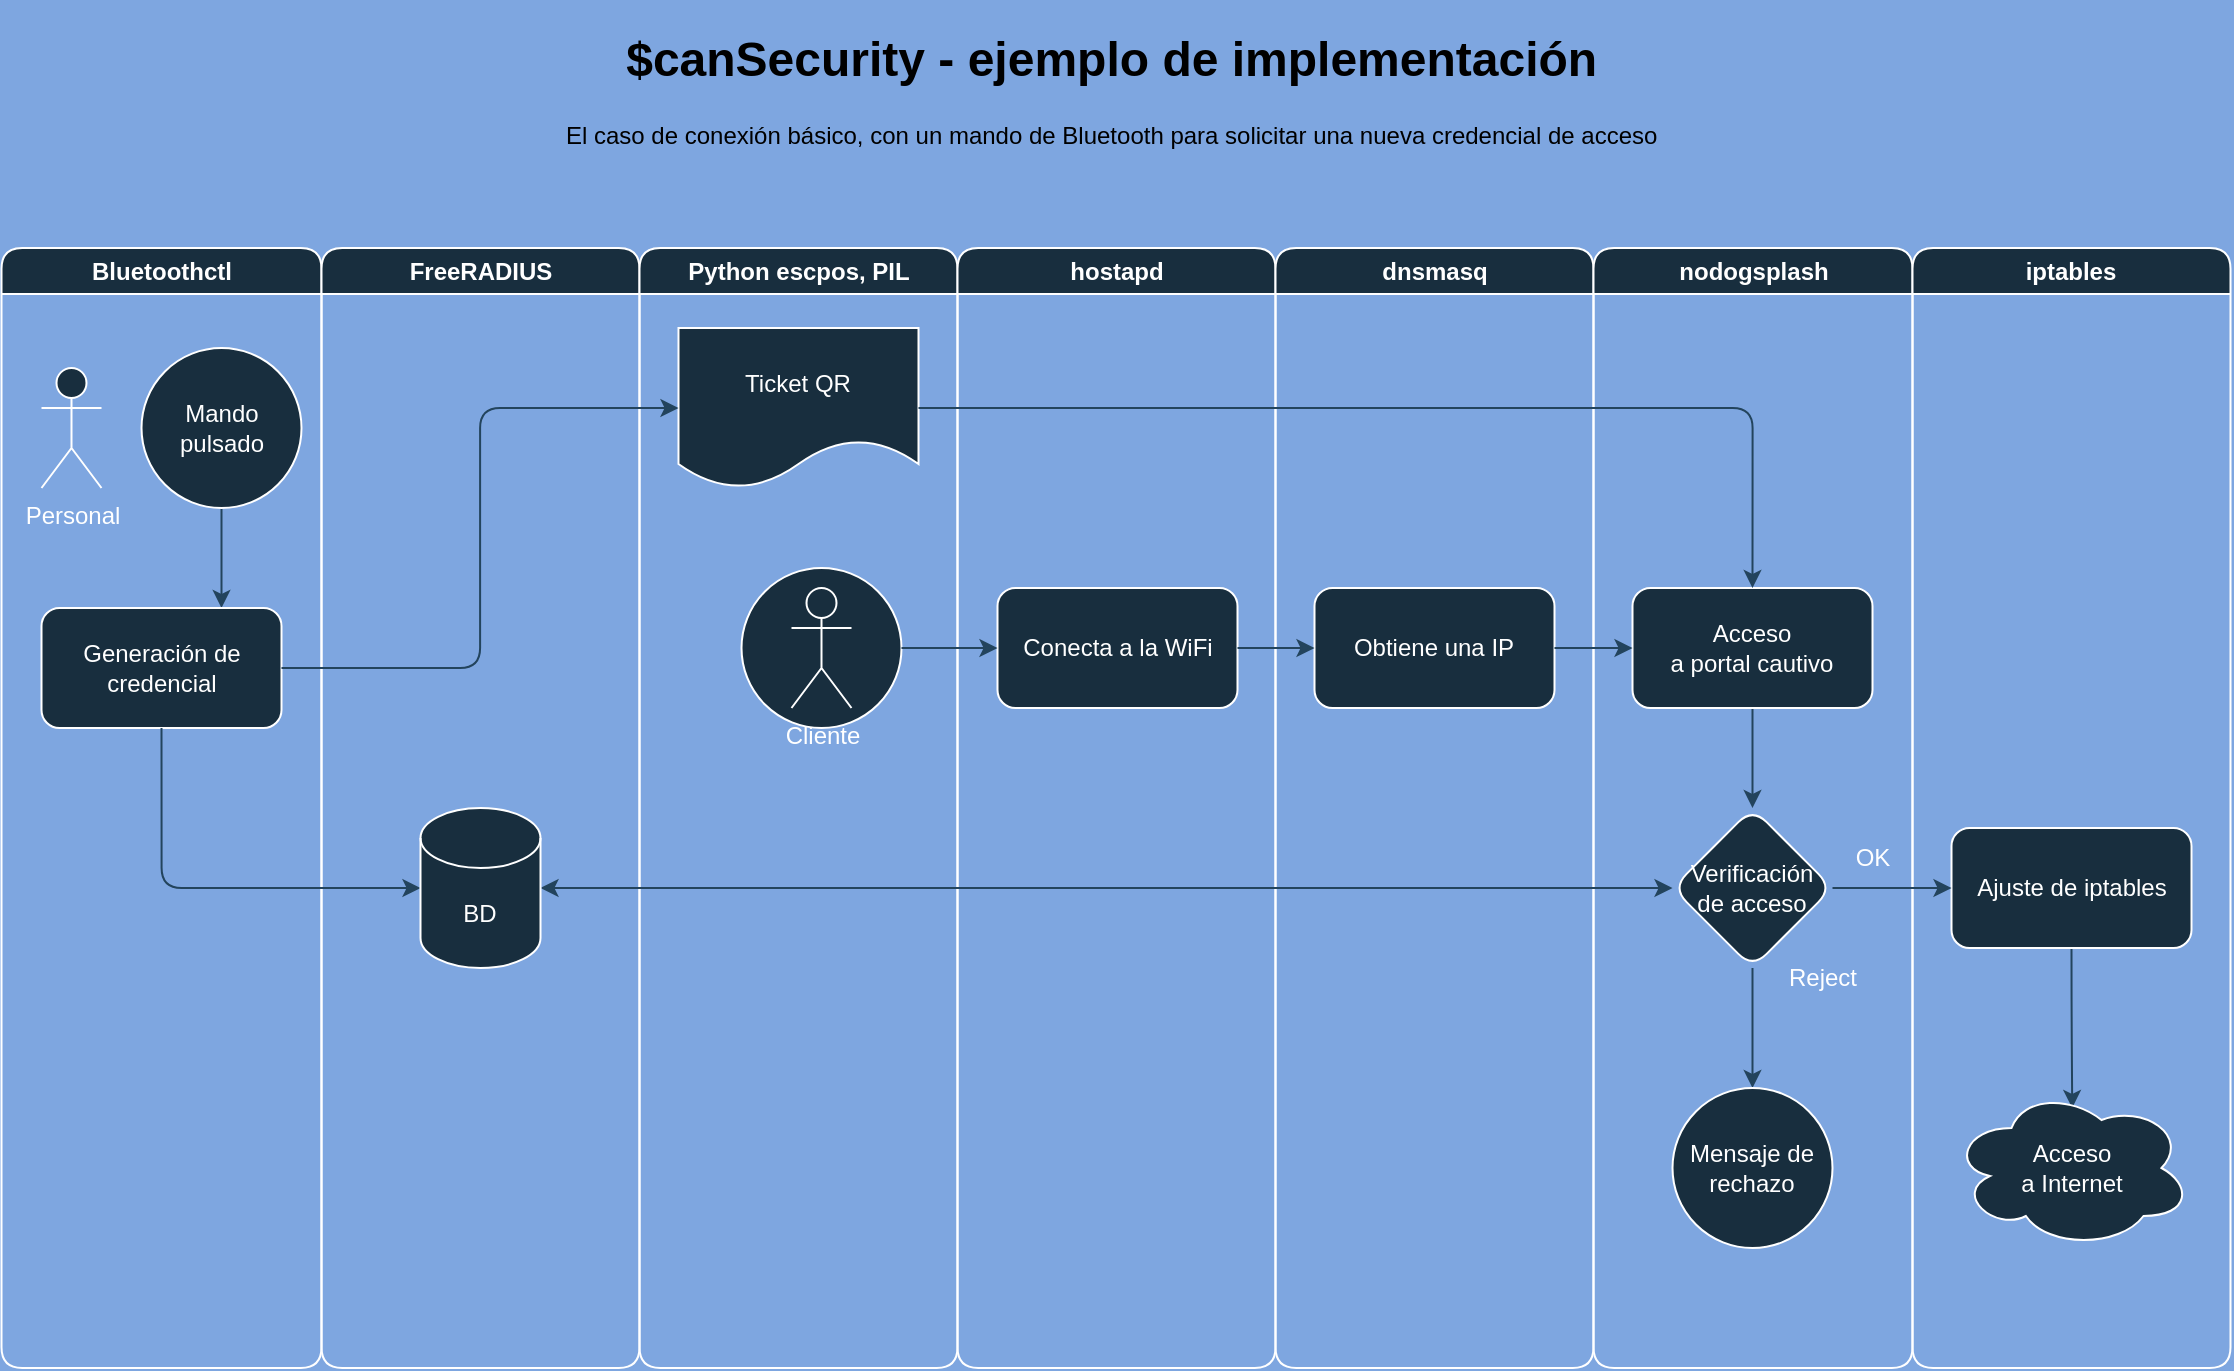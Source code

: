 <mxfile version="21.3.7" type="device">
  <diagram id="prtHgNgQTEPvFCAcTncT" name="Page-1">
    <mxGraphModel dx="1434" dy="788" grid="1" gridSize="10" guides="1" tooltips="1" connect="1" arrows="1" fold="1" page="1" pageScale="1" pageWidth="1169" pageHeight="827" background="#7EA6E0" math="0" shadow="0">
      <root>
        <mxCell id="0" />
        <mxCell id="1" parent="0" />
        <mxCell id="UhRguGdmt0HefPnRNSgS-1" value="Bluetoothctl" style="swimlane;whiteSpace=wrap;html=1;rounded=1;labelBackgroundColor=none;fillColor=#182E3E;strokeColor=#FFFFFF;fontColor=#FFFFFF;" vertex="1" parent="1">
          <mxGeometry x="27.75" y="134" width="160" height="560" as="geometry" />
        </mxCell>
        <mxCell id="UhRguGdmt0HefPnRNSgS-14" style="edgeStyle=orthogonalEdgeStyle;rounded=1;orthogonalLoop=1;jettySize=auto;html=1;exitX=0.5;exitY=1;exitDx=0;exitDy=0;entryX=0.75;entryY=0;entryDx=0;entryDy=0;labelBackgroundColor=none;strokeColor=#23445D;fontColor=default;" edge="1" parent="UhRguGdmt0HefPnRNSgS-1" source="UhRguGdmt0HefPnRNSgS-10" target="UhRguGdmt0HefPnRNSgS-17">
          <mxGeometry relative="1" as="geometry">
            <mxPoint x="80" y="170" as="targetPoint" />
          </mxGeometry>
        </mxCell>
        <mxCell id="UhRguGdmt0HefPnRNSgS-10" value="Mando pulsado" style="ellipse;whiteSpace=wrap;html=1;aspect=fixed;rounded=1;labelBackgroundColor=none;fillColor=#182E3E;strokeColor=#FFFFFF;fontColor=#FFFFFF;" vertex="1" parent="UhRguGdmt0HefPnRNSgS-1">
          <mxGeometry x="70" y="50" width="80" height="80" as="geometry" />
        </mxCell>
        <mxCell id="UhRguGdmt0HefPnRNSgS-17" value="Generación de credencial" style="rounded=1;whiteSpace=wrap;html=1;labelBackgroundColor=none;fillColor=#182E3E;strokeColor=#FFFFFF;fontColor=#FFFFFF;" vertex="1" parent="UhRguGdmt0HefPnRNSgS-1">
          <mxGeometry x="20" y="180" width="120" height="60" as="geometry" />
        </mxCell>
        <mxCell id="UhRguGdmt0HefPnRNSgS-30" value="Personal" style="shape=umlActor;verticalLabelPosition=bottom;verticalAlign=top;html=1;outlineConnect=0;rounded=1;labelBackgroundColor=none;fillColor=#182E3E;strokeColor=#FFFFFF;fontColor=#FFFFFF;" vertex="1" parent="UhRguGdmt0HefPnRNSgS-1">
          <mxGeometry x="20" y="60" width="30" height="60" as="geometry" />
        </mxCell>
        <mxCell id="UhRguGdmt0HefPnRNSgS-4" value="FreeRADIUS" style="swimlane;whiteSpace=wrap;html=1;rounded=1;labelBackgroundColor=none;fillColor=#182E3E;strokeColor=#FFFFFF;fontColor=#FFFFFF;" vertex="1" parent="1">
          <mxGeometry x="187.75" y="134" width="159" height="560" as="geometry" />
        </mxCell>
        <mxCell id="UhRguGdmt0HefPnRNSgS-5" value="Python escpos, PIL" style="swimlane;whiteSpace=wrap;html=1;rounded=1;labelBackgroundColor=none;fillColor=#182E3E;strokeColor=#FFFFFF;fontColor=#FFFFFF;" vertex="1" parent="1">
          <mxGeometry x="346.75" y="134" width="159" height="560" as="geometry" />
        </mxCell>
        <mxCell id="UhRguGdmt0HefPnRNSgS-11" value="Ticket QR" style="shape=document;whiteSpace=wrap;html=1;boundedLbl=1;rounded=1;labelBackgroundColor=none;fillColor=#182E3E;strokeColor=#FFFFFF;fontColor=#FFFFFF;" vertex="1" parent="UhRguGdmt0HefPnRNSgS-5">
          <mxGeometry x="19.5" y="40" width="120" height="80" as="geometry" />
        </mxCell>
        <mxCell id="UhRguGdmt0HefPnRNSgS-63" value="" style="ellipse;whiteSpace=wrap;html=1;aspect=fixed;rounded=1;labelBackgroundColor=none;fillColor=#182E3E;strokeColor=#FFFFFF;fontColor=#FFFFFF;" vertex="1" parent="UhRguGdmt0HefPnRNSgS-5">
          <mxGeometry x="51" y="160" width="80" height="80" as="geometry" />
        </mxCell>
        <mxCell id="UhRguGdmt0HefPnRNSgS-26" value="Cliente" style="shape=umlActor;verticalLabelPosition=bottom;verticalAlign=top;html=1;outlineConnect=0;rounded=1;labelBackgroundColor=none;fillColor=#182E3E;strokeColor=#FFFFFF;fontColor=#FFFFFF;" vertex="1" parent="UhRguGdmt0HefPnRNSgS-5">
          <mxGeometry x="76" y="170" width="30" height="60" as="geometry" />
        </mxCell>
        <mxCell id="UhRguGdmt0HefPnRNSgS-6" value="hostapd" style="swimlane;whiteSpace=wrap;html=1;startSize=23;rounded=1;labelBackgroundColor=none;fillColor=#182E3E;strokeColor=#FFFFFF;fontColor=#FFFFFF;" vertex="1" parent="1">
          <mxGeometry x="505.75" y="134" width="159" height="560" as="geometry" />
        </mxCell>
        <mxCell id="UhRguGdmt0HefPnRNSgS-23" value="Conecta a la WiFi" style="rounded=1;whiteSpace=wrap;html=1;labelBackgroundColor=none;fillColor=#182E3E;strokeColor=#FFFFFF;fontColor=#FFFFFF;" vertex="1" parent="UhRguGdmt0HefPnRNSgS-6">
          <mxGeometry x="20" y="170" width="120" height="60" as="geometry" />
        </mxCell>
        <mxCell id="UhRguGdmt0HefPnRNSgS-7" value="dnsmasq" style="swimlane;whiteSpace=wrap;html=1;startSize=23;rounded=1;labelBackgroundColor=none;fillColor=#182E3E;strokeColor=#FFFFFF;fontColor=#FFFFFF;" vertex="1" parent="1">
          <mxGeometry x="664.75" y="134" width="159" height="560" as="geometry" />
        </mxCell>
        <mxCell id="UhRguGdmt0HefPnRNSgS-24" value="Obtiene una IP" style="rounded=1;whiteSpace=wrap;html=1;labelBackgroundColor=none;fillColor=#182E3E;strokeColor=#FFFFFF;fontColor=#FFFFFF;" vertex="1" parent="UhRguGdmt0HefPnRNSgS-7">
          <mxGeometry x="19.5" y="170" width="120" height="60" as="geometry" />
        </mxCell>
        <mxCell id="UhRguGdmt0HefPnRNSgS-8" value="nodogsplash" style="swimlane;whiteSpace=wrap;html=1;startSize=23;rounded=1;labelBackgroundColor=none;fillColor=#182E3E;strokeColor=#FFFFFF;fontColor=#FFFFFF;" vertex="1" parent="1">
          <mxGeometry x="823.75" y="134" width="159.5" height="560" as="geometry" />
        </mxCell>
        <mxCell id="UhRguGdmt0HefPnRNSgS-61" value="" style="edgeStyle=orthogonalEdgeStyle;rounded=1;orthogonalLoop=1;jettySize=auto;html=1;labelBackgroundColor=none;strokeColor=#23445D;fontColor=default;" edge="1" parent="UhRguGdmt0HefPnRNSgS-8" source="UhRguGdmt0HefPnRNSgS-36" target="UhRguGdmt0HefPnRNSgS-60">
          <mxGeometry relative="1" as="geometry" />
        </mxCell>
        <mxCell id="UhRguGdmt0HefPnRNSgS-36" value="Verificación de acceso" style="rhombus;whiteSpace=wrap;html=1;rounded=1;labelBackgroundColor=none;fillColor=#182E3E;strokeColor=#FFFFFF;fontColor=#FFFFFF;" vertex="1" parent="UhRguGdmt0HefPnRNSgS-8">
          <mxGeometry x="39.5" y="280" width="80" height="80" as="geometry" />
        </mxCell>
        <mxCell id="UhRguGdmt0HefPnRNSgS-51" value="Reject" style="text;html=1;align=center;verticalAlign=middle;resizable=0;points=[];autosize=1;strokeColor=none;fillColor=none;rounded=1;labelBackgroundColor=none;fontColor=#FFFFFF;" vertex="1" parent="UhRguGdmt0HefPnRNSgS-8">
          <mxGeometry x="84" y="350" width="60" height="30" as="geometry" />
        </mxCell>
        <mxCell id="UhRguGdmt0HefPnRNSgS-52" value="OK" style="text;html=1;align=center;verticalAlign=middle;resizable=0;points=[];autosize=1;strokeColor=none;fillColor=none;rounded=1;labelBackgroundColor=none;fontColor=#FFFFFF;" vertex="1" parent="UhRguGdmt0HefPnRNSgS-8">
          <mxGeometry x="119.5" y="290" width="40" height="30" as="geometry" />
        </mxCell>
        <mxCell id="UhRguGdmt0HefPnRNSgS-58" style="edgeStyle=orthogonalEdgeStyle;rounded=1;orthogonalLoop=1;jettySize=auto;html=1;exitX=0.5;exitY=1;exitDx=0;exitDy=0;entryX=0.5;entryY=0;entryDx=0;entryDy=0;labelBackgroundColor=none;strokeColor=#23445D;fontColor=default;" edge="1" parent="UhRguGdmt0HefPnRNSgS-8" source="UhRguGdmt0HefPnRNSgS-55" target="UhRguGdmt0HefPnRNSgS-36">
          <mxGeometry relative="1" as="geometry" />
        </mxCell>
        <mxCell id="UhRguGdmt0HefPnRNSgS-55" value="Acceso &lt;br&gt;a portal cautivo" style="whiteSpace=wrap;html=1;rounded=1;labelBackgroundColor=none;fillColor=#182E3E;strokeColor=#FFFFFF;fontColor=#FFFFFF;" vertex="1" parent="UhRguGdmt0HefPnRNSgS-8">
          <mxGeometry x="19.5" y="170" width="120" height="60" as="geometry" />
        </mxCell>
        <mxCell id="UhRguGdmt0HefPnRNSgS-60" value="Mensaje de rechazo" style="ellipse;whiteSpace=wrap;html=1;rounded=1;labelBackgroundColor=none;fillColor=#182E3E;strokeColor=#FFFFFF;fontColor=#FFFFFF;" vertex="1" parent="UhRguGdmt0HefPnRNSgS-8">
          <mxGeometry x="39.5" y="420" width="80" height="80" as="geometry" />
        </mxCell>
        <mxCell id="UhRguGdmt0HefPnRNSgS-25" style="edgeStyle=orthogonalEdgeStyle;rounded=1;orthogonalLoop=1;jettySize=auto;html=1;exitX=1;exitY=0.5;exitDx=0;exitDy=0;entryX=0;entryY=0.5;entryDx=0;entryDy=0;labelBackgroundColor=none;strokeColor=#23445D;fontColor=default;" edge="1" parent="1" source="UhRguGdmt0HefPnRNSgS-17" target="UhRguGdmt0HefPnRNSgS-11">
          <mxGeometry relative="1" as="geometry">
            <mxPoint x="357.75" y="494" as="targetPoint" />
          </mxGeometry>
        </mxCell>
        <mxCell id="UhRguGdmt0HefPnRNSgS-32" value="" style="edgeStyle=orthogonalEdgeStyle;rounded=1;orthogonalLoop=1;jettySize=auto;html=1;exitX=0.5;exitY=1;exitDx=0;exitDy=0;entryX=0;entryY=0.5;entryDx=0;entryDy=0;labelBackgroundColor=none;strokeColor=#23445D;fontColor=default;" edge="1" parent="1" source="UhRguGdmt0HefPnRNSgS-17" target="UhRguGdmt0HefPnRNSgS-20">
          <mxGeometry relative="1" as="geometry">
            <mxPoint x="107.75" y="374" as="sourcePoint" />
            <mxPoint x="366.75" y="464" as="targetPoint" />
          </mxGeometry>
        </mxCell>
        <mxCell id="UhRguGdmt0HefPnRNSgS-65" style="edgeStyle=orthogonalEdgeStyle;rounded=1;orthogonalLoop=1;jettySize=auto;html=1;exitX=1;exitY=0.5;exitDx=0;exitDy=0;exitPerimeter=0;entryX=0;entryY=0.5;entryDx=0;entryDy=0;labelBackgroundColor=none;strokeColor=#23445D;fontColor=default;startArrow=classic;startFill=1;" edge="1" parent="1" source="UhRguGdmt0HefPnRNSgS-20" target="UhRguGdmt0HefPnRNSgS-36">
          <mxGeometry relative="1" as="geometry" />
        </mxCell>
        <mxCell id="UhRguGdmt0HefPnRNSgS-20" value="BD" style="shape=cylinder3;whiteSpace=wrap;html=1;boundedLbl=1;backgroundOutline=1;size=15;rounded=1;labelBackgroundColor=none;fillColor=#182E3E;strokeColor=#FFFFFF;fontColor=#FFFFFF;" vertex="1" parent="1">
          <mxGeometry x="237.25" y="414" width="60" height="80" as="geometry" />
        </mxCell>
        <mxCell id="UhRguGdmt0HefPnRNSgS-35" style="edgeStyle=orthogonalEdgeStyle;rounded=1;orthogonalLoop=1;jettySize=auto;html=1;exitX=1;exitY=0.5;exitDx=0;exitDy=0;entryX=0;entryY=0.5;entryDx=0;entryDy=0;labelBackgroundColor=none;strokeColor=#23445D;fontColor=default;" edge="1" parent="1" source="UhRguGdmt0HefPnRNSgS-23" target="UhRguGdmt0HefPnRNSgS-24">
          <mxGeometry relative="1" as="geometry" />
        </mxCell>
        <mxCell id="UhRguGdmt0HefPnRNSgS-56" value="" style="edgeStyle=orthogonalEdgeStyle;rounded=1;orthogonalLoop=1;jettySize=auto;html=1;labelBackgroundColor=none;strokeColor=#23445D;fontColor=default;" edge="1" parent="1" source="UhRguGdmt0HefPnRNSgS-24" target="UhRguGdmt0HefPnRNSgS-55">
          <mxGeometry relative="1" as="geometry" />
        </mxCell>
        <mxCell id="UhRguGdmt0HefPnRNSgS-9" value="iptables" style="swimlane;whiteSpace=wrap;html=1;startSize=23;rounded=1;labelBackgroundColor=none;fillColor=#182E3E;strokeColor=#FFFFFF;fontColor=#FFFFFF;" vertex="1" parent="1">
          <mxGeometry x="983.25" y="134" width="159" height="560" as="geometry" />
        </mxCell>
        <mxCell id="UhRguGdmt0HefPnRNSgS-50" style="edgeStyle=orthogonalEdgeStyle;rounded=1;orthogonalLoop=1;jettySize=auto;html=1;exitX=0.5;exitY=1;exitDx=0;exitDy=0;entryX=0.503;entryY=0.125;entryDx=0;entryDy=0;entryPerimeter=0;labelBackgroundColor=none;strokeColor=#23445D;fontColor=default;" edge="1" parent="UhRguGdmt0HefPnRNSgS-9" source="UhRguGdmt0HefPnRNSgS-40" target="UhRguGdmt0HefPnRNSgS-47">
          <mxGeometry relative="1" as="geometry" />
        </mxCell>
        <mxCell id="UhRguGdmt0HefPnRNSgS-40" value="Ajuste de iptables" style="whiteSpace=wrap;html=1;rounded=1;labelBackgroundColor=none;fillColor=#182E3E;strokeColor=#FFFFFF;fontColor=#FFFFFF;" vertex="1" parent="UhRguGdmt0HefPnRNSgS-9">
          <mxGeometry x="19.5" y="290" width="120" height="60" as="geometry" />
        </mxCell>
        <mxCell id="UhRguGdmt0HefPnRNSgS-47" value="Acceso&lt;br&gt;a Internet" style="ellipse;shape=cloud;whiteSpace=wrap;html=1;rounded=1;labelBackgroundColor=none;fillColor=#182E3E;strokeColor=#FFFFFF;fontColor=#FFFFFF;" vertex="1" parent="UhRguGdmt0HefPnRNSgS-9">
          <mxGeometry x="19.5" y="420" width="120" height="80" as="geometry" />
        </mxCell>
        <mxCell id="UhRguGdmt0HefPnRNSgS-57" style="edgeStyle=orthogonalEdgeStyle;rounded=1;orthogonalLoop=1;jettySize=auto;html=1;exitX=1;exitY=0.5;exitDx=0;exitDy=0;entryX=0.5;entryY=0;entryDx=0;entryDy=0;labelBackgroundColor=none;strokeColor=#23445D;fontColor=default;" edge="1" parent="1" source="UhRguGdmt0HefPnRNSgS-11" target="UhRguGdmt0HefPnRNSgS-55">
          <mxGeometry relative="1" as="geometry" />
        </mxCell>
        <mxCell id="UhRguGdmt0HefPnRNSgS-59" style="edgeStyle=orthogonalEdgeStyle;rounded=1;orthogonalLoop=1;jettySize=auto;html=1;exitX=1;exitY=0.5;exitDx=0;exitDy=0;entryX=0;entryY=0.5;entryDx=0;entryDy=0;labelBackgroundColor=none;strokeColor=#23445D;fontColor=default;" edge="1" parent="1" source="UhRguGdmt0HefPnRNSgS-36" target="UhRguGdmt0HefPnRNSgS-40">
          <mxGeometry relative="1" as="geometry" />
        </mxCell>
        <mxCell id="UhRguGdmt0HefPnRNSgS-64" style="edgeStyle=orthogonalEdgeStyle;rounded=1;orthogonalLoop=1;jettySize=auto;html=1;exitX=1;exitY=0.5;exitDx=0;exitDy=0;entryX=0;entryY=0.5;entryDx=0;entryDy=0;labelBackgroundColor=none;strokeColor=#23445D;fontColor=default;" edge="1" parent="1" source="UhRguGdmt0HefPnRNSgS-63" target="UhRguGdmt0HefPnRNSgS-23">
          <mxGeometry relative="1" as="geometry" />
        </mxCell>
        <mxCell id="UhRguGdmt0HefPnRNSgS-66" value="&lt;h1 style=&quot;text-align: center;&quot;&gt;$canSecurity - ejemplo de implementación&lt;/h1&gt;&lt;p&gt;El caso de conexión básico, con un mando de Bluetooth para solicitar una nueva credencial de acceso&lt;/p&gt;" style="text;html=1;spacing=5;spacingTop=-20;whiteSpace=wrap;overflow=hidden;rounded=0;" vertex="1" parent="1">
          <mxGeometry x="305" y="20" width="560" height="80" as="geometry" />
        </mxCell>
      </root>
    </mxGraphModel>
  </diagram>
</mxfile>

